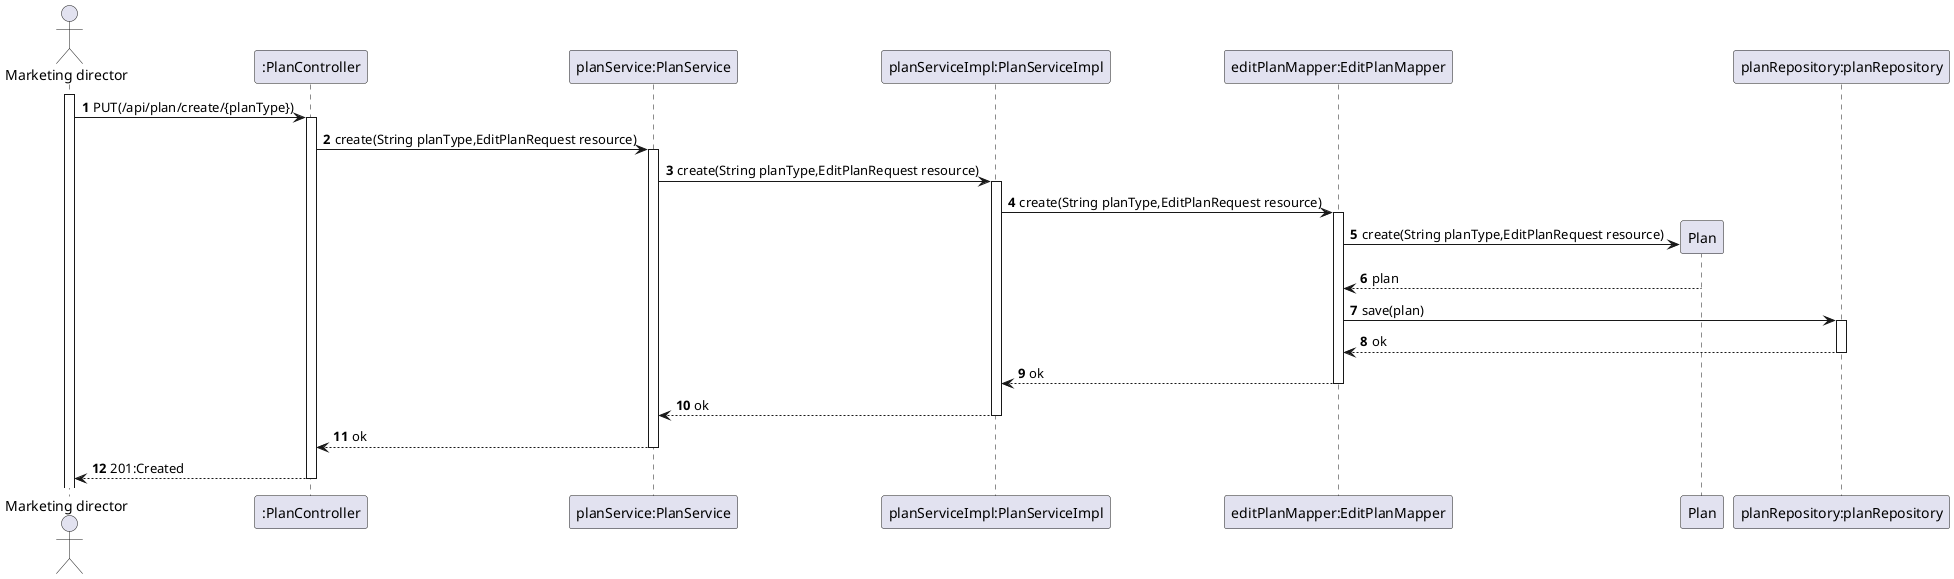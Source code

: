 @startuml
'https://plantuml.com/sequence-diagram
autoactivate on
autonumber

actor "Marketing director" as User
participant ":PlanController" as Ctrl
participant "planService:PlanService" as Service
participant "planServiceImpl:PlanServiceImpl" as Impl
participant "editPlanMapper:EditPlanMapper" as EditMapper
participant "Plan" as Plan
participant "planRepository:planRepository" as Repo
activate User

User -> Ctrl: PUT(/api/plan/create/{planType})
Ctrl -> Service: create(String planType,EditPlanRequest resource)
Service -> Impl: create(String planType,EditPlanRequest resource)
Impl -> EditMapper: create(String planType,EditPlanRequest resource)
EditMapper -> Plan**: create(String planType,EditPlanRequest resource)
Plan --> EditMapper: plan
EditMapper -> Repo: save(plan)
Repo --> EditMapper: ok
EditMapper --> Impl: ok
Impl --> Service: ok
Service --> Ctrl: ok
Ctrl --> User: 201:Created
@enduml